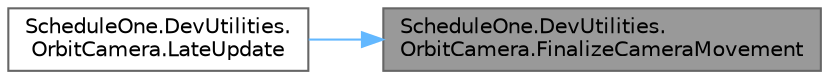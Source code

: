 digraph "ScheduleOne.DevUtilities.OrbitCamera.FinalizeCameraMovement"
{
 // LATEX_PDF_SIZE
  bgcolor="transparent";
  edge [fontname=Helvetica,fontsize=10,labelfontname=Helvetica,labelfontsize=10];
  node [fontname=Helvetica,fontsize=10,shape=box,height=0.2,width=0.4];
  rankdir="RL";
  Node1 [id="Node000001",label="ScheduleOne.DevUtilities.\lOrbitCamera.FinalizeCameraMovement",height=0.2,width=0.4,color="gray40", fillcolor="grey60", style="filled", fontcolor="black",tooltip=" "];
  Node1 -> Node2 [id="edge1_Node000001_Node000002",dir="back",color="steelblue1",style="solid",tooltip=" "];
  Node2 [id="Node000002",label="ScheduleOne.DevUtilities.\lOrbitCamera.LateUpdate",height=0.2,width=0.4,color="grey40", fillcolor="white", style="filled",URL="$class_schedule_one_1_1_dev_utilities_1_1_orbit_camera.html#a18d61102586f8ce69352e50671fb5cf8",tooltip=" "];
}
